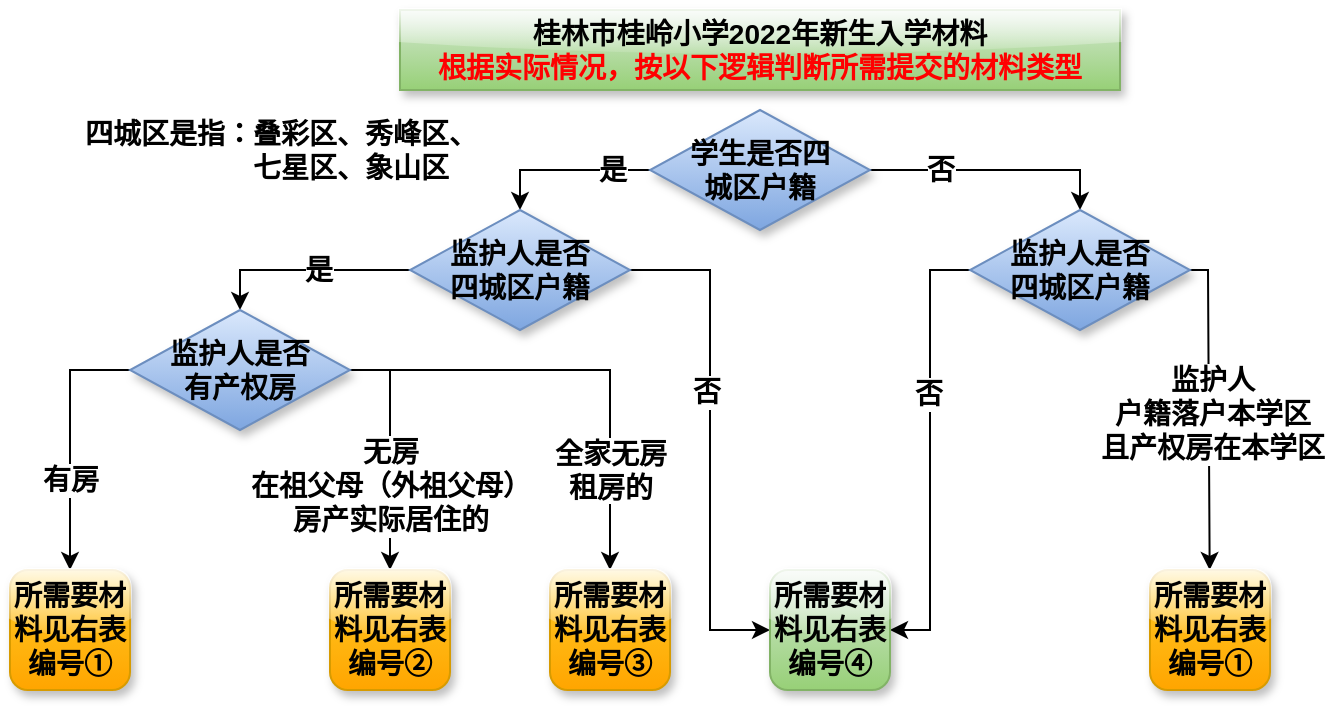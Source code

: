 <mxfile version="17.4.3" type="github">
  <diagram id="xbSUnDKYCWi-sVSFAzKx" name="第 1 页">
    <mxGraphModel dx="1865" dy="579" grid="1" gridSize="10" guides="1" tooltips="1" connect="1" arrows="1" fold="1" page="1" pageScale="1" pageWidth="827" pageHeight="1169" math="0" shadow="0">
      <root>
        <mxCell id="0" />
        <mxCell id="1" parent="0" />
        <mxCell id="uLhDo0Ny1792h5dLZ_3C-3" value="" style="edgeStyle=orthogonalEdgeStyle;rounded=0;orthogonalLoop=1;jettySize=auto;html=1;entryX=0.5;entryY=0;entryDx=0;entryDy=0;fontStyle=1;fontSize=14;" parent="1" source="uLhDo0Ny1792h5dLZ_3C-1" target="uLhDo0Ny1792h5dLZ_3C-2" edge="1">
          <mxGeometry relative="1" as="geometry" />
        </mxCell>
        <mxCell id="uLhDo0Ny1792h5dLZ_3C-4" value="否" style="edgeLabel;html=1;align=center;verticalAlign=middle;resizable=0;points=[];fontStyle=1;fontSize=14;labelBackgroundColor=#ffffff;" parent="uLhDo0Ny1792h5dLZ_3C-3" vertex="1" connectable="0">
          <mxGeometry x="-0.153" y="2" relative="1" as="geometry">
            <mxPoint x="-18" y="2" as="offset" />
          </mxGeometry>
        </mxCell>
        <mxCell id="uLhDo0Ny1792h5dLZ_3C-6" value="" style="edgeStyle=orthogonalEdgeStyle;rounded=0;orthogonalLoop=1;jettySize=auto;html=1;entryX=0.5;entryY=0;entryDx=0;entryDy=0;fontStyle=1;fontSize=14;" parent="1" source="uLhDo0Ny1792h5dLZ_3C-1" target="uLhDo0Ny1792h5dLZ_3C-5" edge="1">
          <mxGeometry relative="1" as="geometry">
            <mxPoint x="-90" y="220" as="targetPoint" />
          </mxGeometry>
        </mxCell>
        <mxCell id="uLhDo0Ny1792h5dLZ_3C-7" value="是" style="edgeLabel;html=1;align=center;verticalAlign=middle;resizable=0;points=[];fontStyle=1;fontSize=14;labelBackgroundColor=#ffffff;" parent="uLhDo0Ny1792h5dLZ_3C-6" vertex="1" connectable="0">
          <mxGeometry x="-0.25" y="5" relative="1" as="geometry">
            <mxPoint x="13" y="-5" as="offset" />
          </mxGeometry>
        </mxCell>
        <mxCell id="uLhDo0Ny1792h5dLZ_3C-1" value="学生是否四城区户籍" style="rhombus;whiteSpace=wrap;fillColor=#dae8fc;strokeColor=#6c8ebf;gradientColor=#7ea6e0;shadow=1;fontStyle=1;fontSize=14;html=1;spacingTop=15;spacingBottom=15;spacingLeft=15;spacingRight=15;" parent="1" vertex="1">
          <mxGeometry x="-10" y="190" width="110" height="60" as="geometry" />
        </mxCell>
        <mxCell id="uLhDo0Ny1792h5dLZ_3C-28" style="edgeStyle=none;rounded=0;orthogonalLoop=1;jettySize=auto;html=1;fontSize=14;exitX=0;exitY=0.5;exitDx=0;exitDy=0;entryX=1;entryY=0.5;entryDx=0;entryDy=0;" parent="1" source="uLhDo0Ny1792h5dLZ_3C-2" target="uLhDo0Ny1792h5dLZ_3C-23" edge="1">
          <mxGeometry relative="1" as="geometry">
            <mxPoint x="130" y="270" as="sourcePoint" />
            <mxPoint x="112" y="430" as="targetPoint" />
            <Array as="points">
              <mxPoint x="130" y="270" />
              <mxPoint x="130" y="450" />
            </Array>
          </mxGeometry>
        </mxCell>
        <mxCell id="uLhDo0Ny1792h5dLZ_3C-32" value="否" style="edgeLabel;html=1;align=center;verticalAlign=middle;resizable=0;points=[];fontSize=14;fontStyle=1;labelBackgroundColor=#ffffff;" parent="uLhDo0Ny1792h5dLZ_3C-28" vertex="1" connectable="0">
          <mxGeometry x="-0.18" y="-1" relative="1" as="geometry">
            <mxPoint y="-8" as="offset" />
          </mxGeometry>
        </mxCell>
        <mxCell id="uLhDo0Ny1792h5dLZ_3C-30" style="edgeStyle=none;rounded=0;orthogonalLoop=1;jettySize=auto;html=1;exitX=1;exitY=0.5;exitDx=0;exitDy=0;fontSize=14;" parent="1" source="uLhDo0Ny1792h5dLZ_3C-2" target="uLhDo0Ny1792h5dLZ_3C-22" edge="1">
          <mxGeometry relative="1" as="geometry">
            <Array as="points">
              <mxPoint x="269" y="270" />
            </Array>
          </mxGeometry>
        </mxCell>
        <mxCell id="uLhDo0Ny1792h5dLZ_3C-31" value="监护人&lt;br&gt;户籍落户本学区&lt;br&gt;且产权房在本学区" style="edgeLabel;html=1;align=center;verticalAlign=middle;resizable=0;points=[];fontSize=14;fontStyle=1;labelBackgroundColor=#ffffff;" parent="uLhDo0Ny1792h5dLZ_3C-30" vertex="1" connectable="0">
          <mxGeometry x="-0.136" y="-1" relative="1" as="geometry">
            <mxPoint x="2" y="12" as="offset" />
          </mxGeometry>
        </mxCell>
        <mxCell id="uLhDo0Ny1792h5dLZ_3C-2" value="监护人是否四城区户籍" style="rhombus;whiteSpace=wrap;html=1;fillColor=#dae8fc;strokeColor=#6c8ebf;gradientColor=#7ea6e0;shadow=1;fontStyle=1;fontSize=14;spacingTop=15;spacingLeft=15;spacingBottom=15;spacingRight=15;" parent="1" vertex="1">
          <mxGeometry x="150" y="240" width="110" height="60" as="geometry" />
        </mxCell>
        <mxCell id="uLhDo0Ny1792h5dLZ_3C-25" style="edgeStyle=none;rounded=0;orthogonalLoop=1;jettySize=auto;html=1;exitX=1;exitY=0.5;exitDx=0;exitDy=0;entryX=0;entryY=0.5;entryDx=0;entryDy=0;fontStyle=1;fontSize=14;" parent="1" source="uLhDo0Ny1792h5dLZ_3C-5" target="uLhDo0Ny1792h5dLZ_3C-23" edge="1">
          <mxGeometry relative="1" as="geometry">
            <Array as="points">
              <mxPoint x="20" y="270" />
              <mxPoint x="20" y="450" />
            </Array>
          </mxGeometry>
        </mxCell>
        <mxCell id="uLhDo0Ny1792h5dLZ_3C-26" value="否" style="edgeLabel;html=1;align=center;verticalAlign=middle;resizable=0;points=[];fontStyle=1;fontSize=14;labelBackgroundColor=#ffffff;" parent="uLhDo0Ny1792h5dLZ_3C-25" vertex="1" connectable="0">
          <mxGeometry x="0.019" y="-2" relative="1" as="geometry">
            <mxPoint y="-27" as="offset" />
          </mxGeometry>
        </mxCell>
        <mxCell id="uLhDo0Ny1792h5dLZ_3C-39" style="edgeStyle=none;rounded=0;orthogonalLoop=1;jettySize=auto;html=1;exitX=0;exitY=0.5;exitDx=0;exitDy=0;entryX=0.5;entryY=0;entryDx=0;entryDy=0;fontSize=14;" parent="1" source="uLhDo0Ny1792h5dLZ_3C-5" target="uLhDo0Ny1792h5dLZ_3C-8" edge="1">
          <mxGeometry relative="1" as="geometry">
            <Array as="points">
              <mxPoint x="-215" y="270" />
            </Array>
          </mxGeometry>
        </mxCell>
        <mxCell id="uLhDo0Ny1792h5dLZ_3C-40" value="是" style="edgeLabel;html=1;align=center;verticalAlign=middle;resizable=0;points=[];fontSize=14;fontStyle=1;labelBackgroundColor=#ffffff;" parent="uLhDo0Ny1792h5dLZ_3C-39" vertex="1" connectable="0">
          <mxGeometry x="0.053" y="1" relative="1" as="geometry">
            <mxPoint x="9" y="-1" as="offset" />
          </mxGeometry>
        </mxCell>
        <mxCell id="uLhDo0Ny1792h5dLZ_3C-5" value="监护人是否四城区户籍" style="rhombus;whiteSpace=wrap;html=1;strokeColor=#6c8ebf;fillColor=#dae8fc;gradientColor=#7ea6e0;shadow=1;fontStyle=1;fontSize=14;spacingTop=15;spacingLeft=15;spacingBottom=15;spacingRight=15;" parent="1" vertex="1">
          <mxGeometry x="-130" y="240" width="110" height="60" as="geometry" />
        </mxCell>
        <mxCell id="uLhDo0Ny1792h5dLZ_3C-33" style="edgeStyle=none;rounded=0;orthogonalLoop=1;jettySize=auto;html=1;exitX=0;exitY=0.5;exitDx=0;exitDy=0;entryX=0.5;entryY=0;entryDx=0;entryDy=0;fontSize=14;" parent="1" source="uLhDo0Ny1792h5dLZ_3C-8" target="uLhDo0Ny1792h5dLZ_3C-17" edge="1">
          <mxGeometry relative="1" as="geometry">
            <Array as="points">
              <mxPoint x="-300" y="320" />
            </Array>
          </mxGeometry>
        </mxCell>
        <mxCell id="uLhDo0Ny1792h5dLZ_3C-36" value="有房" style="edgeLabel;html=1;align=center;verticalAlign=middle;resizable=0;points=[];fontSize=14;fontStyle=1;labelBackgroundColor=#ffffff;" parent="uLhDo0Ny1792h5dLZ_3C-33" vertex="1" connectable="0">
          <mxGeometry x="0.107" relative="1" as="geometry">
            <mxPoint y="13" as="offset" />
          </mxGeometry>
        </mxCell>
        <mxCell id="uLhDo0Ny1792h5dLZ_3C-34" style="edgeStyle=none;rounded=0;orthogonalLoop=1;jettySize=auto;html=1;exitX=1;exitY=0.5;exitDx=0;exitDy=0;entryX=0.5;entryY=0;entryDx=0;entryDy=0;fontSize=14;" parent="1" source="uLhDo0Ny1792h5dLZ_3C-8" target="uLhDo0Ny1792h5dLZ_3C-11" edge="1">
          <mxGeometry relative="1" as="geometry">
            <Array as="points">
              <mxPoint x="-140" y="320" />
            </Array>
          </mxGeometry>
        </mxCell>
        <mxCell id="uLhDo0Ny1792h5dLZ_3C-37" value="无房&lt;br&gt;在祖父母（外祖父母）&lt;br&gt;房产实际居住的" style="edgeLabel;html=1;align=center;verticalAlign=middle;resizable=0;points=[];fontSize=14;fontStyle=1;labelBackgroundColor=#ffffff;labelBorderColor=none;" parent="uLhDo0Ny1792h5dLZ_3C-34" vertex="1" connectable="0">
          <mxGeometry x="-0.046" relative="1" as="geometry">
            <mxPoint y="21" as="offset" />
          </mxGeometry>
        </mxCell>
        <mxCell id="uLhDo0Ny1792h5dLZ_3C-35" style="edgeStyle=none;rounded=0;orthogonalLoop=1;jettySize=auto;html=1;exitX=1;exitY=0.5;exitDx=0;exitDy=0;entryX=0.5;entryY=0;entryDx=0;entryDy=0;fontSize=14;" parent="1" target="uLhDo0Ny1792h5dLZ_3C-13" edge="1">
          <mxGeometry relative="1" as="geometry">
            <mxPoint x="-150.0" y="320" as="sourcePoint" />
            <Array as="points">
              <mxPoint x="-30" y="320" />
            </Array>
          </mxGeometry>
        </mxCell>
        <mxCell id="uLhDo0Ny1792h5dLZ_3C-38" value="全家无房&lt;br&gt;租房的" style="edgeLabel;html=1;align=center;verticalAlign=middle;resizable=0;points=[];fontSize=14;fontStyle=1;labelBackgroundColor=#ffffff;" parent="uLhDo0Ny1792h5dLZ_3C-35" vertex="1" connectable="0">
          <mxGeometry x="0.544" y="1" relative="1" as="geometry">
            <mxPoint x="-1" as="offset" />
          </mxGeometry>
        </mxCell>
        <mxCell id="uLhDo0Ny1792h5dLZ_3C-8" value="监护人是否有产权房" style="rhombus;whiteSpace=wrap;html=1;strokeColor=#6c8ebf;fillColor=#dae8fc;gradientColor=#7ea6e0;rounded=0;shadow=1;sketch=0;fontStyle=1;fontSize=14;spacingTop=15;spacingLeft=15;spacingBottom=15;spacingRight=15;" parent="1" vertex="1">
          <mxGeometry x="-270" y="290" width="110" height="60" as="geometry" />
        </mxCell>
        <mxCell id="uLhDo0Ny1792h5dLZ_3C-11" value="&lt;span style=&quot;font-size: 14px;&quot;&gt;所需要材料见右表编号②&lt;/span&gt;" style="whiteSpace=wrap;html=1;strokeColor=#d79b00;fillColor=#ffcd28;gradientColor=#ffa500;rounded=1;shadow=1;glass=1;fontStyle=1;fontSize=14;" parent="1" vertex="1">
          <mxGeometry x="-170" y="420" width="60" height="60" as="geometry" />
        </mxCell>
        <mxCell id="uLhDo0Ny1792h5dLZ_3C-13" value="&lt;span style=&quot;font-size: 14px;&quot;&gt;所需要材料见右表编号③&lt;/span&gt;" style="whiteSpace=wrap;html=1;strokeColor=#d79b00;fillColor=#ffcd28;gradientColor=#ffa500;rounded=1;glass=1;shadow=1;fontStyle=1;fontSize=14;" parent="1" vertex="1">
          <mxGeometry x="-60" y="420" width="60" height="60" as="geometry" />
        </mxCell>
        <mxCell id="uLhDo0Ny1792h5dLZ_3C-17" value="所需要材料见右表编号①" style="whiteSpace=wrap;html=1;strokeColor=#d79b00;fillColor=#ffcd28;gradientColor=#ffa500;rounded=1;glass=1;shadow=1;fontStyle=1;fontSize=14;" parent="1" vertex="1">
          <mxGeometry x="-330" y="420" width="60" height="60" as="geometry" />
        </mxCell>
        <mxCell id="uLhDo0Ny1792h5dLZ_3C-22" value="&lt;span style=&quot;font-size: 14px;&quot;&gt;所需要材料见右表编号①&lt;/span&gt;" style="rounded=1;whiteSpace=wrap;html=1;shadow=1;glass=1;sketch=0;gradientColor=#ffa500;fillColor=#ffcd28;strokeColor=#d79b00;fontStyle=1;fontSize=14;" parent="1" vertex="1">
          <mxGeometry x="240" y="420" width="60" height="60" as="geometry" />
        </mxCell>
        <mxCell id="uLhDo0Ny1792h5dLZ_3C-23" value="&lt;span style=&quot;font-size: 14px;&quot;&gt;所需要材料见右表编号④&lt;/span&gt;" style="rounded=1;whiteSpace=wrap;html=1;shadow=1;glass=1;sketch=0;gradientColor=#97d077;fillColor=#d5e8d4;strokeColor=#82b366;fontStyle=1;fontSize=14;" parent="1" vertex="1">
          <mxGeometry x="50" y="420" width="60" height="60" as="geometry" />
        </mxCell>
        <mxCell id="uLhDo0Ny1792h5dLZ_3C-27" value="桂林市桂岭小学2022年新生入学材料&lt;br&gt;&lt;font color=&quot;#ff0000&quot;&gt;根据实际情况，按以下逻辑判断所需提交的材料类型&lt;/font&gt;" style="rounded=0;whiteSpace=wrap;html=1;shadow=1;glass=1;sketch=0;gradientColor=#97d077;fillColor=#d5e8d4;strokeColor=#82b366;fontStyle=1;fontSize=14;" parent="1" vertex="1">
          <mxGeometry x="-135" y="140" width="360" height="40" as="geometry" />
        </mxCell>
        <mxCell id="uLhDo0Ny1792h5dLZ_3C-43" value="四城区是指：叠彩区、秀峰区、&lt;br&gt;&amp;nbsp; &amp;nbsp; &amp;nbsp; &amp;nbsp; &amp;nbsp; &amp;nbsp; &amp;nbsp; &amp;nbsp; &amp;nbsp; 七星区、象山区" style="text;html=1;align=center;verticalAlign=middle;resizable=0;points=[];autosize=1;strokeColor=none;fontSize=14;fontStyle=1" parent="1" vertex="1">
          <mxGeometry x="-300" y="190" width="210" height="40" as="geometry" />
        </mxCell>
      </root>
    </mxGraphModel>
  </diagram>
</mxfile>
